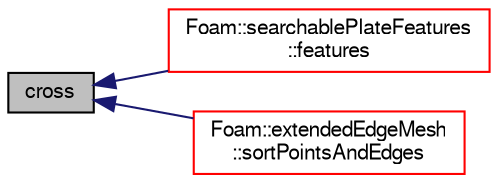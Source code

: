 digraph "cross"
{
  bgcolor="transparent";
  edge [fontname="FreeSans",fontsize="10",labelfontname="FreeSans",labelfontsize="10"];
  node [fontname="FreeSans",fontsize="10",shape=record];
  rankdir="LR";
  Node66470 [label="cross",height=0.2,width=0.4,color="black", fillcolor="grey75", style="filled", fontcolor="black"];
  Node66470 -> Node66471 [dir="back",color="midnightblue",fontsize="10",style="solid",fontname="FreeSans"];
  Node66471 [label="Foam::searchablePlateFeatures\l::features",height=0.2,width=0.4,color="red",URL="$a31578.html#a5ba06f4b0a61bcb2cf1fcd6e70dca7dd",tooltip="Return an extendedFeatureEdgeMesh containing the features. "];
  Node66470 -> Node66473 [dir="back",color="midnightblue",fontsize="10",style="solid",fontname="FreeSans"];
  Node66473 [label="Foam::extendedEdgeMesh\l::sortPointsAndEdges",height=0.2,width=0.4,color="red",URL="$a21786.html#a35042787bb1f37f3e2695d3b48e313b0"];
}
